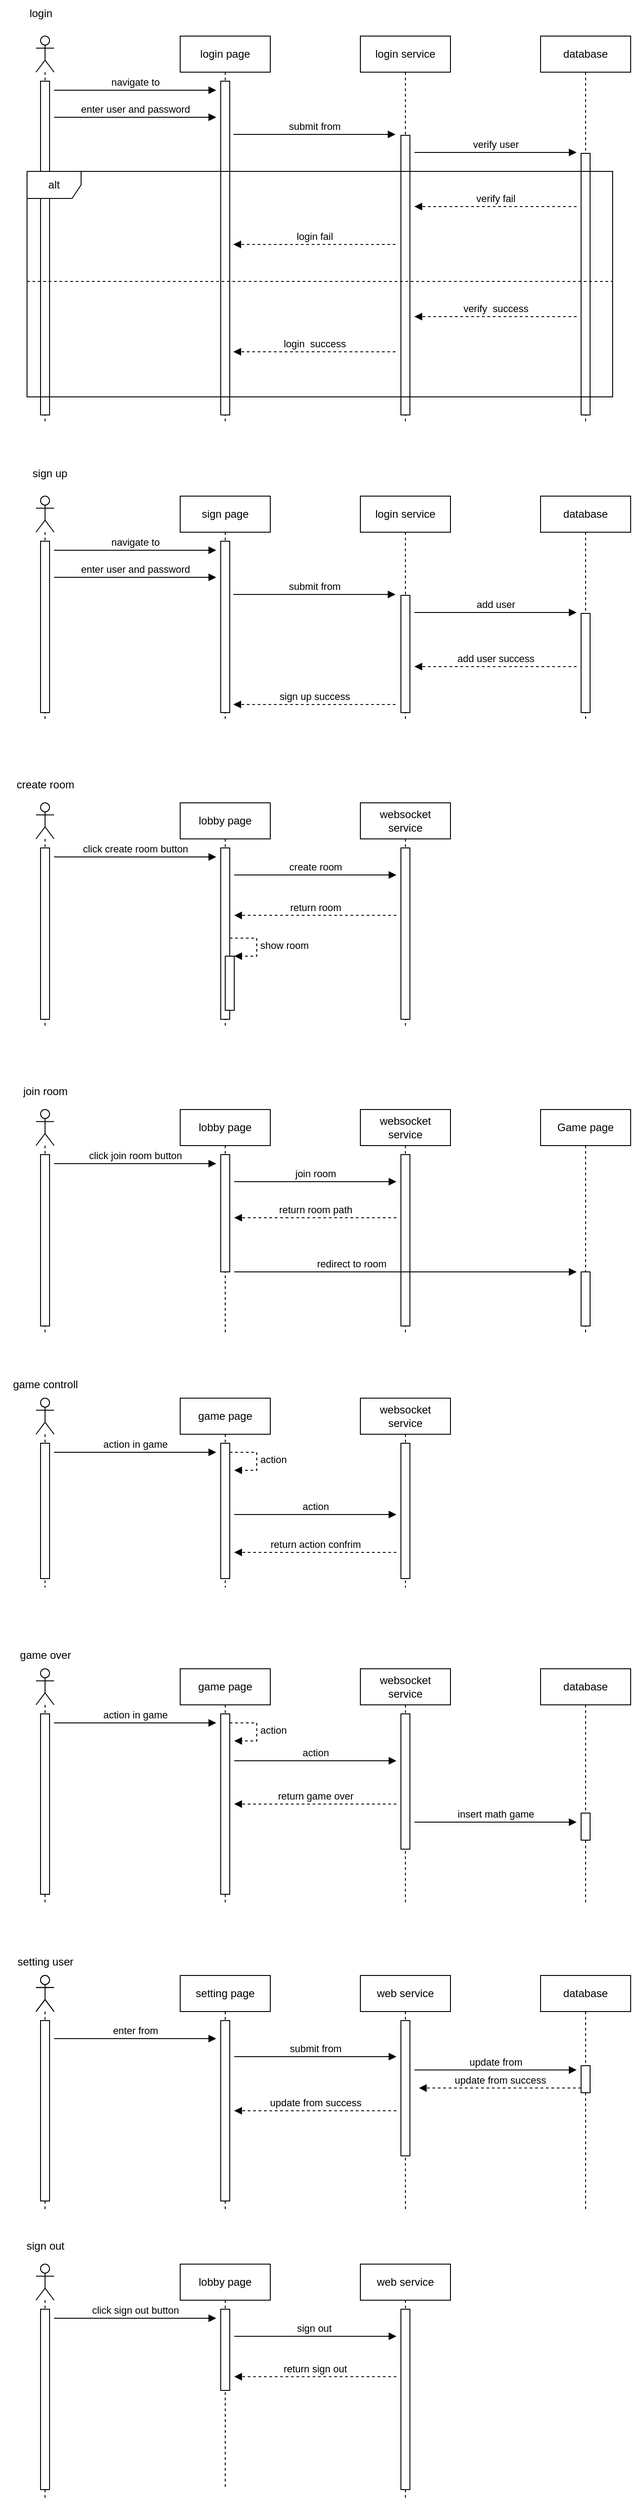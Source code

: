 <mxfile>
    <diagram id="D7Ft3t2FLeEAVYgGRKPb" name="Page-1">
        <mxGraphModel dx="754" dy="473" grid="1" gridSize="10" guides="1" tooltips="1" connect="1" arrows="1" fold="1" page="1" pageScale="1" pageWidth="850" pageHeight="1100" math="0" shadow="0">
            <root>
                <mxCell id="0"/>
                <mxCell id="1" parent="0"/>
                <mxCell id="2" value="" style="shape=umlLifeline;participant=umlActor;perimeter=lifelinePerimeter;whiteSpace=wrap;html=1;container=1;collapsible=0;recursiveResize=0;verticalAlign=top;spacingTop=36;outlineConnect=0;" parent="1" vertex="1">
                    <mxGeometry x="110" y="90" width="20" height="430" as="geometry"/>
                </mxCell>
                <mxCell id="7" value="" style="html=1;points=[];perimeter=orthogonalPerimeter;" parent="2" vertex="1">
                    <mxGeometry x="5" y="50" width="10" height="370" as="geometry"/>
                </mxCell>
                <mxCell id="3" value="login" style="text;html=1;align=center;verticalAlign=middle;resizable=0;points=[];autosize=1;strokeColor=none;fillColor=none;" parent="1" vertex="1">
                    <mxGeometry x="90" y="50" width="50" height="30" as="geometry"/>
                </mxCell>
                <mxCell id="4" value="login page" style="shape=umlLifeline;perimeter=lifelinePerimeter;whiteSpace=wrap;html=1;container=1;collapsible=0;recursiveResize=0;outlineConnect=0;" parent="1" vertex="1">
                    <mxGeometry x="270" y="90" width="100" height="430" as="geometry"/>
                </mxCell>
                <mxCell id="8" value="" style="html=1;points=[];perimeter=orthogonalPerimeter;" parent="4" vertex="1">
                    <mxGeometry x="45" y="50" width="10" height="370" as="geometry"/>
                </mxCell>
                <mxCell id="5" value="login service" style="shape=umlLifeline;perimeter=lifelinePerimeter;whiteSpace=wrap;html=1;container=1;collapsible=0;recursiveResize=0;outlineConnect=0;" parent="1" vertex="1">
                    <mxGeometry x="470" y="90" width="100" height="430" as="geometry"/>
                </mxCell>
                <mxCell id="13" value="" style="html=1;points=[];perimeter=orthogonalPerimeter;" parent="5" vertex="1">
                    <mxGeometry x="45" y="110" width="10" height="310" as="geometry"/>
                </mxCell>
                <mxCell id="6" value="database" style="shape=umlLifeline;perimeter=lifelinePerimeter;whiteSpace=wrap;html=1;container=1;collapsible=0;recursiveResize=0;outlineConnect=0;" parent="1" vertex="1">
                    <mxGeometry x="670" y="90" width="100" height="430" as="geometry"/>
                </mxCell>
                <mxCell id="15" value="" style="html=1;points=[];perimeter=orthogonalPerimeter;" parent="6" vertex="1">
                    <mxGeometry x="45" y="130" width="10" height="290" as="geometry"/>
                </mxCell>
                <mxCell id="10" value="navigate to" style="html=1;verticalAlign=bottom;endArrow=block;" parent="1" edge="1">
                    <mxGeometry width="80" relative="1" as="geometry">
                        <mxPoint x="130" y="150" as="sourcePoint"/>
                        <mxPoint x="310" y="150" as="targetPoint"/>
                    </mxGeometry>
                </mxCell>
                <mxCell id="11" value="enter user and password" style="html=1;verticalAlign=bottom;endArrow=block;" parent="1" edge="1">
                    <mxGeometry width="80" relative="1" as="geometry">
                        <mxPoint x="130" y="180" as="sourcePoint"/>
                        <mxPoint x="310" y="180" as="targetPoint"/>
                    </mxGeometry>
                </mxCell>
                <mxCell id="12" value="submit from" style="html=1;verticalAlign=bottom;endArrow=block;" parent="1" edge="1">
                    <mxGeometry width="80" relative="1" as="geometry">
                        <mxPoint x="329" y="199" as="sourcePoint"/>
                        <mxPoint x="509" y="199" as="targetPoint"/>
                    </mxGeometry>
                </mxCell>
                <mxCell id="14" value="verify user" style="html=1;verticalAlign=bottom;endArrow=block;" parent="1" edge="1">
                    <mxGeometry width="80" relative="1" as="geometry">
                        <mxPoint x="530" y="219" as="sourcePoint"/>
                        <mxPoint x="710" y="219" as="targetPoint"/>
                    </mxGeometry>
                </mxCell>
                <mxCell id="16" value="verify fail" style="html=1;verticalAlign=bottom;endArrow=block;dashed=1;" parent="1" edge="1">
                    <mxGeometry width="80" relative="1" as="geometry">
                        <mxPoint x="710" y="279" as="sourcePoint"/>
                        <mxPoint x="530" y="279" as="targetPoint"/>
                        <mxPoint as="offset"/>
                    </mxGeometry>
                </mxCell>
                <mxCell id="17" value="verify&amp;nbsp; success" style="html=1;verticalAlign=bottom;endArrow=block;dashed=1;" parent="1" edge="1">
                    <mxGeometry width="80" relative="1" as="geometry">
                        <mxPoint x="710" y="401" as="sourcePoint"/>
                        <mxPoint x="530" y="401" as="targetPoint"/>
                        <mxPoint as="offset"/>
                    </mxGeometry>
                </mxCell>
                <mxCell id="18" value="login fail" style="html=1;verticalAlign=bottom;endArrow=block;dashed=1;" parent="1" edge="1">
                    <mxGeometry width="80" relative="1" as="geometry">
                        <mxPoint x="509" y="321" as="sourcePoint"/>
                        <mxPoint x="329" y="321" as="targetPoint"/>
                        <mxPoint as="offset"/>
                    </mxGeometry>
                </mxCell>
                <mxCell id="19" value="login&amp;nbsp; success" style="html=1;verticalAlign=bottom;endArrow=block;dashed=1;" parent="1" edge="1">
                    <mxGeometry width="80" relative="1" as="geometry">
                        <mxPoint x="509" y="440" as="sourcePoint"/>
                        <mxPoint x="329" y="440" as="targetPoint"/>
                        <mxPoint as="offset"/>
                    </mxGeometry>
                </mxCell>
                <mxCell id="20" value="alt" style="shape=umlFrame;whiteSpace=wrap;html=1;" parent="1" vertex="1">
                    <mxGeometry x="100" y="240" width="650" height="250" as="geometry"/>
                </mxCell>
                <mxCell id="21" value="" style="line;strokeWidth=1;fillColor=none;align=left;verticalAlign=middle;spacingTop=-1;spacingLeft=3;spacingRight=3;rotatable=0;labelPosition=right;points=[];portConstraint=eastwest;strokeColor=inherit;dashed=1;" parent="1" vertex="1">
                    <mxGeometry x="100" y="358" width="650" height="8" as="geometry"/>
                </mxCell>
                <mxCell id="22" value="" style="shape=umlLifeline;participant=umlActor;perimeter=lifelinePerimeter;whiteSpace=wrap;html=1;container=1;collapsible=0;recursiveResize=0;verticalAlign=top;spacingTop=36;outlineConnect=0;" parent="1" vertex="1">
                    <mxGeometry x="110" y="600" width="20" height="250" as="geometry"/>
                </mxCell>
                <mxCell id="23" value="" style="html=1;points=[];perimeter=orthogonalPerimeter;" parent="22" vertex="1">
                    <mxGeometry x="5" y="50" width="10" height="190" as="geometry"/>
                </mxCell>
                <mxCell id="24" value="sign up" style="text;html=1;align=center;verticalAlign=middle;resizable=0;points=[];autosize=1;strokeColor=none;fillColor=none;" parent="1" vertex="1">
                    <mxGeometry x="95" y="560" width="60" height="30" as="geometry"/>
                </mxCell>
                <mxCell id="25" value="sign page" style="shape=umlLifeline;perimeter=lifelinePerimeter;whiteSpace=wrap;html=1;container=1;collapsible=0;recursiveResize=0;outlineConnect=0;" parent="1" vertex="1">
                    <mxGeometry x="270" y="600" width="100" height="250" as="geometry"/>
                </mxCell>
                <mxCell id="26" value="" style="html=1;points=[];perimeter=orthogonalPerimeter;" parent="25" vertex="1">
                    <mxGeometry x="45" y="50" width="10" height="190" as="geometry"/>
                </mxCell>
                <mxCell id="27" value="login service" style="shape=umlLifeline;perimeter=lifelinePerimeter;whiteSpace=wrap;html=1;container=1;collapsible=0;recursiveResize=0;outlineConnect=0;" parent="1" vertex="1">
                    <mxGeometry x="470" y="600" width="100" height="250" as="geometry"/>
                </mxCell>
                <mxCell id="28" value="" style="html=1;points=[];perimeter=orthogonalPerimeter;" parent="27" vertex="1">
                    <mxGeometry x="45" y="110" width="10" height="130" as="geometry"/>
                </mxCell>
                <mxCell id="29" value="database" style="shape=umlLifeline;perimeter=lifelinePerimeter;whiteSpace=wrap;html=1;container=1;collapsible=0;recursiveResize=0;outlineConnect=0;" parent="1" vertex="1">
                    <mxGeometry x="670" y="600" width="100" height="250" as="geometry"/>
                </mxCell>
                <mxCell id="30" value="" style="html=1;points=[];perimeter=orthogonalPerimeter;" parent="29" vertex="1">
                    <mxGeometry x="45" y="130" width="10" height="110" as="geometry"/>
                </mxCell>
                <mxCell id="31" value="navigate to" style="html=1;verticalAlign=bottom;endArrow=block;" parent="1" edge="1">
                    <mxGeometry width="80" relative="1" as="geometry">
                        <mxPoint x="130" y="660" as="sourcePoint"/>
                        <mxPoint x="310" y="660" as="targetPoint"/>
                    </mxGeometry>
                </mxCell>
                <mxCell id="32" value="enter user and password" style="html=1;verticalAlign=bottom;endArrow=block;" parent="1" edge="1">
                    <mxGeometry width="80" relative="1" as="geometry">
                        <mxPoint x="130" y="690" as="sourcePoint"/>
                        <mxPoint x="310" y="690" as="targetPoint"/>
                    </mxGeometry>
                </mxCell>
                <mxCell id="33" value="submit from" style="html=1;verticalAlign=bottom;endArrow=block;" parent="1" edge="1">
                    <mxGeometry width="80" relative="1" as="geometry">
                        <mxPoint x="329" y="709" as="sourcePoint"/>
                        <mxPoint x="509" y="709" as="targetPoint"/>
                    </mxGeometry>
                </mxCell>
                <mxCell id="34" value="add user" style="html=1;verticalAlign=bottom;endArrow=block;" parent="1" edge="1">
                    <mxGeometry width="80" relative="1" as="geometry">
                        <mxPoint x="530" y="729" as="sourcePoint"/>
                        <mxPoint x="710" y="729" as="targetPoint"/>
                    </mxGeometry>
                </mxCell>
                <mxCell id="35" value="add user success" style="html=1;verticalAlign=bottom;endArrow=block;dashed=1;" parent="1" edge="1">
                    <mxGeometry width="80" relative="1" as="geometry">
                        <mxPoint x="710" y="789" as="sourcePoint"/>
                        <mxPoint x="530" y="789" as="targetPoint"/>
                        <mxPoint as="offset"/>
                    </mxGeometry>
                </mxCell>
                <mxCell id="37" value="sign up success" style="html=1;verticalAlign=bottom;endArrow=block;dashed=1;" parent="1" edge="1">
                    <mxGeometry width="80" relative="1" as="geometry">
                        <mxPoint x="509" y="831" as="sourcePoint"/>
                        <mxPoint x="329" y="831" as="targetPoint"/>
                        <mxPoint as="offset"/>
                    </mxGeometry>
                </mxCell>
                <mxCell id="41" value="" style="shape=umlLifeline;participant=umlActor;perimeter=lifelinePerimeter;whiteSpace=wrap;html=1;container=1;collapsible=0;recursiveResize=0;verticalAlign=top;spacingTop=36;outlineConnect=0;" parent="1" vertex="1">
                    <mxGeometry x="110" y="940" width="20" height="250" as="geometry"/>
                </mxCell>
                <mxCell id="42" value="" style="html=1;points=[];perimeter=orthogonalPerimeter;" parent="41" vertex="1">
                    <mxGeometry x="5" y="50" width="10" height="190" as="geometry"/>
                </mxCell>
                <mxCell id="43" value="lobby page" style="shape=umlLifeline;perimeter=lifelinePerimeter;whiteSpace=wrap;html=1;container=1;collapsible=0;recursiveResize=0;outlineConnect=0;" parent="1" vertex="1">
                    <mxGeometry x="270" y="940" width="100" height="250" as="geometry"/>
                </mxCell>
                <mxCell id="44" value="" style="html=1;points=[];perimeter=orthogonalPerimeter;" parent="43" vertex="1">
                    <mxGeometry x="45" y="50" width="10" height="190" as="geometry"/>
                </mxCell>
                <mxCell id="53" value="" style="html=1;points=[];perimeter=orthogonalPerimeter;" parent="43" vertex="1">
                    <mxGeometry x="50" y="170" width="10" height="60" as="geometry"/>
                </mxCell>
                <mxCell id="54" value="show room" style="edgeStyle=orthogonalEdgeStyle;html=1;align=left;spacingLeft=2;endArrow=block;rounded=0;entryX=1;entryY=0;dashed=1;" parent="43" target="53" edge="1">
                    <mxGeometry relative="1" as="geometry">
                        <mxPoint x="55" y="150" as="sourcePoint"/>
                        <Array as="points">
                            <mxPoint x="85" y="150"/>
                        </Array>
                    </mxGeometry>
                </mxCell>
                <mxCell id="45" value="websocket service" style="shape=umlLifeline;perimeter=lifelinePerimeter;whiteSpace=wrap;html=1;container=1;collapsible=0;recursiveResize=0;outlineConnect=0;" parent="1" vertex="1">
                    <mxGeometry x="470" y="940" width="100" height="250" as="geometry"/>
                </mxCell>
                <mxCell id="46" value="" style="html=1;points=[];perimeter=orthogonalPerimeter;" parent="45" vertex="1">
                    <mxGeometry x="45" y="50" width="10" height="190" as="geometry"/>
                </mxCell>
                <mxCell id="49" value="create room" style="text;html=1;align=center;verticalAlign=middle;resizable=0;points=[];autosize=1;strokeColor=none;fillColor=none;" parent="1" vertex="1">
                    <mxGeometry x="75" y="905" width="90" height="30" as="geometry"/>
                </mxCell>
                <mxCell id="50" value="click create room button" style="html=1;verticalAlign=bottom;endArrow=block;" parent="1" edge="1">
                    <mxGeometry width="80" relative="1" as="geometry">
                        <mxPoint x="130" y="1000" as="sourcePoint"/>
                        <mxPoint x="310.0" y="1000" as="targetPoint"/>
                    </mxGeometry>
                </mxCell>
                <mxCell id="51" value="create room" style="html=1;verticalAlign=bottom;endArrow=block;" parent="1" edge="1">
                    <mxGeometry width="80" relative="1" as="geometry">
                        <mxPoint x="330" y="1020" as="sourcePoint"/>
                        <mxPoint x="510.0" y="1020" as="targetPoint"/>
                    </mxGeometry>
                </mxCell>
                <mxCell id="52" value="return room" style="html=1;verticalAlign=bottom;endArrow=block;dashed=1;" parent="1" edge="1">
                    <mxGeometry width="80" relative="1" as="geometry">
                        <mxPoint x="510.0" y="1064.8" as="sourcePoint"/>
                        <mxPoint x="330" y="1064.8" as="targetPoint"/>
                    </mxGeometry>
                </mxCell>
                <mxCell id="55" value="" style="shape=umlLifeline;participant=umlActor;perimeter=lifelinePerimeter;whiteSpace=wrap;html=1;container=1;collapsible=0;recursiveResize=0;verticalAlign=top;spacingTop=36;outlineConnect=0;" parent="1" vertex="1">
                    <mxGeometry x="110" y="1280" width="20" height="250" as="geometry"/>
                </mxCell>
                <mxCell id="56" value="" style="html=1;points=[];perimeter=orthogonalPerimeter;" parent="55" vertex="1">
                    <mxGeometry x="5" y="50" width="10" height="190" as="geometry"/>
                </mxCell>
                <mxCell id="57" value="join room" style="text;html=1;align=center;verticalAlign=middle;resizable=0;points=[];autosize=1;strokeColor=none;fillColor=none;" parent="1" vertex="1">
                    <mxGeometry x="85" y="1245" width="70" height="30" as="geometry"/>
                </mxCell>
                <mxCell id="58" value="lobby page" style="shape=umlLifeline;perimeter=lifelinePerimeter;whiteSpace=wrap;html=1;container=1;collapsible=0;recursiveResize=0;outlineConnect=0;" parent="1" vertex="1">
                    <mxGeometry x="270" y="1280" width="100" height="250" as="geometry"/>
                </mxCell>
                <mxCell id="59" value="" style="html=1;points=[];perimeter=orthogonalPerimeter;" parent="58" vertex="1">
                    <mxGeometry x="45" y="50" width="10" height="130" as="geometry"/>
                </mxCell>
                <mxCell id="62" value="click join room button" style="html=1;verticalAlign=bottom;endArrow=block;" parent="1" edge="1">
                    <mxGeometry width="80" relative="1" as="geometry">
                        <mxPoint x="130" y="1340" as="sourcePoint"/>
                        <mxPoint x="310.0" y="1340" as="targetPoint"/>
                    </mxGeometry>
                </mxCell>
                <mxCell id="63" value="websocket service" style="shape=umlLifeline;perimeter=lifelinePerimeter;whiteSpace=wrap;html=1;container=1;collapsible=0;recursiveResize=0;outlineConnect=0;" parent="1" vertex="1">
                    <mxGeometry x="470" y="1280" width="100" height="250" as="geometry"/>
                </mxCell>
                <mxCell id="64" value="" style="html=1;points=[];perimeter=orthogonalPerimeter;" parent="63" vertex="1">
                    <mxGeometry x="45" y="50" width="10" height="190" as="geometry"/>
                </mxCell>
                <mxCell id="65" value="join room" style="html=1;verticalAlign=bottom;endArrow=block;" parent="1" edge="1">
                    <mxGeometry width="80" relative="1" as="geometry">
                        <mxPoint x="330" y="1360" as="sourcePoint"/>
                        <mxPoint x="510" y="1360" as="targetPoint"/>
                    </mxGeometry>
                </mxCell>
                <mxCell id="68" value="Game page" style="shape=umlLifeline;perimeter=lifelinePerimeter;whiteSpace=wrap;html=1;container=1;collapsible=0;recursiveResize=0;outlineConnect=0;" parent="1" vertex="1">
                    <mxGeometry x="670" y="1280" width="100" height="250" as="geometry"/>
                </mxCell>
                <mxCell id="69" value="" style="html=1;points=[];perimeter=orthogonalPerimeter;" parent="68" vertex="1">
                    <mxGeometry x="45" y="180" width="10" height="60" as="geometry"/>
                </mxCell>
                <mxCell id="70" value="return room path" style="html=1;verticalAlign=bottom;endArrow=block;dashed=1;" parent="1" edge="1">
                    <mxGeometry width="80" relative="1" as="geometry">
                        <mxPoint x="510" y="1400" as="sourcePoint"/>
                        <mxPoint x="330" y="1400" as="targetPoint"/>
                    </mxGeometry>
                </mxCell>
                <mxCell id="71" value="redirect to room" style="html=1;verticalAlign=bottom;endArrow=block;" parent="1" edge="1">
                    <mxGeometry x="-0.316" width="80" relative="1" as="geometry">
                        <mxPoint x="330" y="1460" as="sourcePoint"/>
                        <mxPoint x="710" y="1460" as="targetPoint"/>
                        <mxPoint as="offset"/>
                    </mxGeometry>
                </mxCell>
                <mxCell id="75" value="" style="shape=umlLifeline;participant=umlActor;perimeter=lifelinePerimeter;whiteSpace=wrap;html=1;container=1;collapsible=0;recursiveResize=0;verticalAlign=top;spacingTop=36;outlineConnect=0;" parent="1" vertex="1">
                    <mxGeometry x="110" y="1600" width="20" height="210" as="geometry"/>
                </mxCell>
                <mxCell id="76" value="" style="html=1;points=[];perimeter=orthogonalPerimeter;" parent="75" vertex="1">
                    <mxGeometry x="5" y="50" width="10" height="150" as="geometry"/>
                </mxCell>
                <mxCell id="77" value="game controll" style="text;html=1;align=center;verticalAlign=middle;resizable=0;points=[];autosize=1;strokeColor=none;fillColor=none;" parent="1" vertex="1">
                    <mxGeometry x="70" y="1570" width="100" height="30" as="geometry"/>
                </mxCell>
                <mxCell id="78" value="game page" style="shape=umlLifeline;perimeter=lifelinePerimeter;whiteSpace=wrap;html=1;container=1;collapsible=0;recursiveResize=0;outlineConnect=0;" parent="1" vertex="1">
                    <mxGeometry x="270" y="1600" width="100" height="210" as="geometry"/>
                </mxCell>
                <mxCell id="79" value="" style="html=1;points=[];perimeter=orthogonalPerimeter;" parent="78" vertex="1">
                    <mxGeometry x="45" y="50" width="10" height="150" as="geometry"/>
                </mxCell>
                <mxCell id="87" value="action" style="edgeStyle=orthogonalEdgeStyle;html=1;align=left;spacingLeft=2;endArrow=block;rounded=0;entryX=1;entryY=0;dashed=1;" parent="78" edge="1">
                    <mxGeometry relative="1" as="geometry">
                        <mxPoint x="55" y="60" as="sourcePoint"/>
                        <Array as="points">
                            <mxPoint x="85" y="60"/>
                        </Array>
                        <mxPoint x="60" y="80" as="targetPoint"/>
                    </mxGeometry>
                </mxCell>
                <mxCell id="80" value="websocket service" style="shape=umlLifeline;perimeter=lifelinePerimeter;whiteSpace=wrap;html=1;container=1;collapsible=0;recursiveResize=0;outlineConnect=0;" parent="1" vertex="1">
                    <mxGeometry x="470" y="1600" width="100" height="210" as="geometry"/>
                </mxCell>
                <mxCell id="81" value="" style="html=1;points=[];perimeter=orthogonalPerimeter;" parent="80" vertex="1">
                    <mxGeometry x="45" y="50" width="10" height="150" as="geometry"/>
                </mxCell>
                <mxCell id="82" value="action in game" style="html=1;verticalAlign=bottom;endArrow=block;" parent="1" edge="1">
                    <mxGeometry width="80" relative="1" as="geometry">
                        <mxPoint x="130" y="1660" as="sourcePoint"/>
                        <mxPoint x="310.0" y="1660" as="targetPoint"/>
                    </mxGeometry>
                </mxCell>
                <mxCell id="83" value="action" style="html=1;verticalAlign=bottom;endArrow=block;" parent="1" edge="1">
                    <mxGeometry width="80" relative="1" as="geometry">
                        <mxPoint x="330" y="1729" as="sourcePoint"/>
                        <mxPoint x="510.0" y="1729" as="targetPoint"/>
                    </mxGeometry>
                </mxCell>
                <mxCell id="88" value="return action confrim" style="html=1;verticalAlign=bottom;endArrow=block;dashed=1;" parent="1" edge="1">
                    <mxGeometry width="80" relative="1" as="geometry">
                        <mxPoint x="510.0" y="1771" as="sourcePoint"/>
                        <mxPoint x="330" y="1771" as="targetPoint"/>
                    </mxGeometry>
                </mxCell>
                <mxCell id="95" value="" style="shape=umlLifeline;participant=umlActor;perimeter=lifelinePerimeter;whiteSpace=wrap;html=1;container=1;collapsible=0;recursiveResize=0;verticalAlign=top;spacingTop=36;outlineConnect=0;" parent="1" vertex="1">
                    <mxGeometry x="110" y="1900" width="20" height="260" as="geometry"/>
                </mxCell>
                <mxCell id="96" value="" style="html=1;points=[];perimeter=orthogonalPerimeter;" parent="95" vertex="1">
                    <mxGeometry x="5" y="50" width="10" height="200" as="geometry"/>
                </mxCell>
                <mxCell id="97" value="game over" style="text;html=1;align=center;verticalAlign=middle;resizable=0;points=[];autosize=1;strokeColor=none;fillColor=none;" parent="1" vertex="1">
                    <mxGeometry x="80" y="1870" width="80" height="30" as="geometry"/>
                </mxCell>
                <mxCell id="98" value="game page" style="shape=umlLifeline;perimeter=lifelinePerimeter;whiteSpace=wrap;html=1;container=1;collapsible=0;recursiveResize=0;outlineConnect=0;" parent="1" vertex="1">
                    <mxGeometry x="270" y="1900" width="100" height="260" as="geometry"/>
                </mxCell>
                <mxCell id="99" value="" style="html=1;points=[];perimeter=orthogonalPerimeter;" parent="98" vertex="1">
                    <mxGeometry x="45" y="50" width="10" height="200" as="geometry"/>
                </mxCell>
                <mxCell id="100" value="action" style="edgeStyle=orthogonalEdgeStyle;html=1;align=left;spacingLeft=2;endArrow=block;rounded=0;entryX=1;entryY=0;dashed=1;" parent="98" edge="1">
                    <mxGeometry relative="1" as="geometry">
                        <mxPoint x="55" y="60" as="sourcePoint"/>
                        <Array as="points">
                            <mxPoint x="85" y="60"/>
                        </Array>
                        <mxPoint x="60" y="80" as="targetPoint"/>
                    </mxGeometry>
                </mxCell>
                <mxCell id="101" value="websocket service" style="shape=umlLifeline;perimeter=lifelinePerimeter;whiteSpace=wrap;html=1;container=1;collapsible=0;recursiveResize=0;outlineConnect=0;" parent="1" vertex="1">
                    <mxGeometry x="470" y="1900" width="100" height="260" as="geometry"/>
                </mxCell>
                <mxCell id="102" value="" style="html=1;points=[];perimeter=orthogonalPerimeter;" parent="101" vertex="1">
                    <mxGeometry x="45" y="50" width="10" height="150" as="geometry"/>
                </mxCell>
                <mxCell id="103" value="action in game" style="html=1;verticalAlign=bottom;endArrow=block;" parent="1" edge="1">
                    <mxGeometry width="80" relative="1" as="geometry">
                        <mxPoint x="130" y="1960" as="sourcePoint"/>
                        <mxPoint x="310.0" y="1960" as="targetPoint"/>
                    </mxGeometry>
                </mxCell>
                <mxCell id="104" value="action" style="html=1;verticalAlign=bottom;endArrow=block;" parent="1" edge="1">
                    <mxGeometry width="80" relative="1" as="geometry">
                        <mxPoint x="330" y="2002" as="sourcePoint"/>
                        <mxPoint x="510.0" y="2002" as="targetPoint"/>
                    </mxGeometry>
                </mxCell>
                <mxCell id="105" value="return game over" style="html=1;verticalAlign=bottom;endArrow=block;dashed=1;" parent="1" edge="1">
                    <mxGeometry width="80" relative="1" as="geometry">
                        <mxPoint x="510.0" y="2050" as="sourcePoint"/>
                        <mxPoint x="330" y="2050" as="targetPoint"/>
                        <mxPoint as="offset"/>
                    </mxGeometry>
                </mxCell>
                <mxCell id="106" value="database" style="shape=umlLifeline;perimeter=lifelinePerimeter;whiteSpace=wrap;html=1;container=1;collapsible=0;recursiveResize=0;outlineConnect=0;" parent="1" vertex="1">
                    <mxGeometry x="670" y="1900" width="100" height="260" as="geometry"/>
                </mxCell>
                <mxCell id="107" value="" style="html=1;points=[];perimeter=orthogonalPerimeter;" parent="106" vertex="1">
                    <mxGeometry x="45" y="160" width="10" height="30" as="geometry"/>
                </mxCell>
                <mxCell id="114" value="insert math game" style="html=1;verticalAlign=bottom;endArrow=block;" parent="1" edge="1">
                    <mxGeometry width="80" relative="1" as="geometry">
                        <mxPoint x="530" y="2070" as="sourcePoint"/>
                        <mxPoint x="710.0" y="2070" as="targetPoint"/>
                    </mxGeometry>
                </mxCell>
                <mxCell id="121" value="" style="shape=umlLifeline;participant=umlActor;perimeter=lifelinePerimeter;whiteSpace=wrap;html=1;container=1;collapsible=0;recursiveResize=0;verticalAlign=top;spacingTop=36;outlineConnect=0;" parent="1" vertex="1">
                    <mxGeometry x="110" y="2240" width="20" height="210" as="geometry"/>
                </mxCell>
                <mxCell id="122" value="" style="html=1;points=[];perimeter=orthogonalPerimeter;" parent="121" vertex="1">
                    <mxGeometry x="5" y="50" width="10" height="150" as="geometry"/>
                </mxCell>
                <mxCell id="123" value="setting user" style="text;html=1;align=center;verticalAlign=middle;resizable=0;points=[];autosize=1;strokeColor=none;fillColor=none;" parent="1" vertex="1">
                    <mxGeometry x="75" y="2210" width="90" height="30" as="geometry"/>
                </mxCell>
                <mxCell id="124" value="" style="shape=umlLifeline;participant=umlActor;perimeter=lifelinePerimeter;whiteSpace=wrap;html=1;container=1;collapsible=0;recursiveResize=0;verticalAlign=top;spacingTop=36;outlineConnect=0;" parent="1" vertex="1">
                    <mxGeometry x="110" y="2240" width="20" height="260" as="geometry"/>
                </mxCell>
                <mxCell id="125" value="" style="html=1;points=[];perimeter=orthogonalPerimeter;" parent="124" vertex="1">
                    <mxGeometry x="5" y="50" width="10" height="200" as="geometry"/>
                </mxCell>
                <mxCell id="126" value="setting page" style="shape=umlLifeline;perimeter=lifelinePerimeter;whiteSpace=wrap;html=1;container=1;collapsible=0;recursiveResize=0;outlineConnect=0;" parent="1" vertex="1">
                    <mxGeometry x="270" y="2240" width="100" height="260" as="geometry"/>
                </mxCell>
                <mxCell id="127" value="" style="html=1;points=[];perimeter=orthogonalPerimeter;" parent="126" vertex="1">
                    <mxGeometry x="45" y="50" width="10" height="200" as="geometry"/>
                </mxCell>
                <mxCell id="128" value="enter from" style="html=1;verticalAlign=bottom;endArrow=block;" parent="1" edge="1">
                    <mxGeometry width="80" relative="1" as="geometry">
                        <mxPoint x="130" y="2310" as="sourcePoint"/>
                        <mxPoint x="310.0" y="2310" as="targetPoint"/>
                    </mxGeometry>
                </mxCell>
                <mxCell id="129" value="database" style="shape=umlLifeline;perimeter=lifelinePerimeter;whiteSpace=wrap;html=1;container=1;collapsible=0;recursiveResize=0;outlineConnect=0;" parent="1" vertex="1">
                    <mxGeometry x="670" y="2240" width="100" height="260" as="geometry"/>
                </mxCell>
                <mxCell id="130" value="" style="html=1;points=[];perimeter=orthogonalPerimeter;" parent="129" vertex="1">
                    <mxGeometry x="45" y="100" width="10" height="30" as="geometry"/>
                </mxCell>
                <mxCell id="155" value="update from success" style="html=1;verticalAlign=bottom;endArrow=block;dashed=1;" parent="129" edge="1">
                    <mxGeometry width="80" relative="1" as="geometry">
                        <mxPoint x="45.0" y="124.8" as="sourcePoint"/>
                        <mxPoint x="-135" y="124.8" as="targetPoint"/>
                    </mxGeometry>
                </mxCell>
                <mxCell id="151" value="web service" style="shape=umlLifeline;perimeter=lifelinePerimeter;whiteSpace=wrap;html=1;container=1;collapsible=0;recursiveResize=0;outlineConnect=0;" parent="1" vertex="1">
                    <mxGeometry x="470" y="2240" width="100" height="260" as="geometry"/>
                </mxCell>
                <mxCell id="152" value="" style="html=1;points=[];perimeter=orthogonalPerimeter;" parent="151" vertex="1">
                    <mxGeometry x="45" y="50" width="10" height="150" as="geometry"/>
                </mxCell>
                <mxCell id="153" value="submit from" style="html=1;verticalAlign=bottom;endArrow=block;" parent="1" edge="1">
                    <mxGeometry width="80" relative="1" as="geometry">
                        <mxPoint x="330" y="2330" as="sourcePoint"/>
                        <mxPoint x="510.0" y="2330" as="targetPoint"/>
                    </mxGeometry>
                </mxCell>
                <mxCell id="154" value="update from" style="html=1;verticalAlign=bottom;endArrow=block;" parent="1" edge="1">
                    <mxGeometry width="80" relative="1" as="geometry">
                        <mxPoint x="530" y="2344.8" as="sourcePoint"/>
                        <mxPoint x="710.0" y="2344.8" as="targetPoint"/>
                    </mxGeometry>
                </mxCell>
                <mxCell id="156" value="update from success" style="html=1;verticalAlign=bottom;endArrow=block;dashed=1;strokeColor=default;" parent="1" edge="1">
                    <mxGeometry width="80" relative="1" as="geometry">
                        <mxPoint x="510.0" y="2390" as="sourcePoint"/>
                        <mxPoint x="330" y="2390" as="targetPoint"/>
                    </mxGeometry>
                </mxCell>
                <mxCell id="160" value="" style="shape=umlLifeline;participant=umlActor;perimeter=lifelinePerimeter;whiteSpace=wrap;html=1;container=1;collapsible=0;recursiveResize=0;verticalAlign=top;spacingTop=36;outlineConnect=0;" vertex="1" parent="1">
                    <mxGeometry x="110" y="2560" width="20" height="260" as="geometry"/>
                </mxCell>
                <mxCell id="161" value="" style="html=1;points=[];perimeter=orthogonalPerimeter;" vertex="1" parent="160">
                    <mxGeometry x="5" y="50" width="10" height="200" as="geometry"/>
                </mxCell>
                <mxCell id="162" value="sign out" style="text;html=1;align=center;verticalAlign=middle;resizable=0;points=[];autosize=1;strokeColor=none;fillColor=none;" vertex="1" parent="1">
                    <mxGeometry x="85" y="2525" width="70" height="30" as="geometry"/>
                </mxCell>
                <mxCell id="163" value="lobby page" style="shape=umlLifeline;perimeter=lifelinePerimeter;whiteSpace=wrap;html=1;container=1;collapsible=0;recursiveResize=0;outlineConnect=0;" vertex="1" parent="1">
                    <mxGeometry x="270" y="2560" width="100" height="250" as="geometry"/>
                </mxCell>
                <mxCell id="164" value="" style="html=1;points=[];perimeter=orthogonalPerimeter;" vertex="1" parent="163">
                    <mxGeometry x="45" y="50" width="10" height="90" as="geometry"/>
                </mxCell>
                <mxCell id="165" value="click sign out button" style="html=1;verticalAlign=bottom;endArrow=block;" edge="1" parent="1">
                    <mxGeometry x="-0.004" width="80" relative="1" as="geometry">
                        <mxPoint x="130" y="2620" as="sourcePoint"/>
                        <mxPoint x="310.0" y="2620" as="targetPoint"/>
                        <mxPoint as="offset"/>
                    </mxGeometry>
                </mxCell>
                <mxCell id="167" value="web service" style="shape=umlLifeline;perimeter=lifelinePerimeter;whiteSpace=wrap;html=1;container=1;collapsible=0;recursiveResize=0;outlineConnect=0;" vertex="1" parent="1">
                    <mxGeometry x="470" y="2560" width="100" height="260" as="geometry"/>
                </mxCell>
                <mxCell id="168" value="" style="html=1;points=[];perimeter=orthogonalPerimeter;" vertex="1" parent="167">
                    <mxGeometry x="45" y="50" width="10" height="200" as="geometry"/>
                </mxCell>
                <mxCell id="169" value="sign out&amp;nbsp;" style="html=1;verticalAlign=bottom;endArrow=block;" edge="1" parent="167">
                    <mxGeometry x="-0.004" width="80" relative="1" as="geometry">
                        <mxPoint x="-140" y="80" as="sourcePoint"/>
                        <mxPoint x="40.0" y="80" as="targetPoint"/>
                        <mxPoint as="offset"/>
                    </mxGeometry>
                </mxCell>
                <mxCell id="170" value="return sign out&amp;nbsp;" style="html=1;verticalAlign=bottom;endArrow=block;dashed=1;" edge="1" parent="1">
                    <mxGeometry x="-0.004" width="80" relative="1" as="geometry">
                        <mxPoint x="510.0" y="2684.76" as="sourcePoint"/>
                        <mxPoint x="330" y="2684.76" as="targetPoint"/>
                        <mxPoint as="offset"/>
                    </mxGeometry>
                </mxCell>
            </root>
        </mxGraphModel>
    </diagram>
</mxfile>